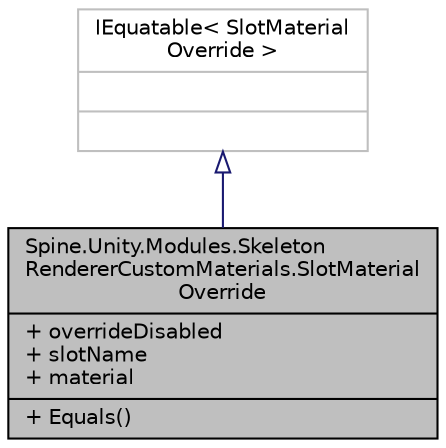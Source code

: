digraph "Spine.Unity.Modules.SkeletonRendererCustomMaterials.SlotMaterialOverride"
{
 // LATEX_PDF_SIZE
  edge [fontname="Helvetica",fontsize="10",labelfontname="Helvetica",labelfontsize="10"];
  node [fontname="Helvetica",fontsize="10",shape=record];
  Node1 [label="{Spine.Unity.Modules.Skeleton\lRendererCustomMaterials.SlotMaterial\lOverride\n|+ overrideDisabled\l+ slotName\l+ material\l|+ Equals()\l}",height=0.2,width=0.4,color="black", fillcolor="grey75", style="filled", fontcolor="black",tooltip=" "];
  Node2 -> Node1 [dir="back",color="midnightblue",fontsize="10",style="solid",arrowtail="onormal",fontname="Helvetica"];
  Node2 [label="{IEquatable\< SlotMaterial\lOverride \>\n||}",height=0.2,width=0.4,color="grey75", fillcolor="white", style="filled",tooltip=" "];
}
